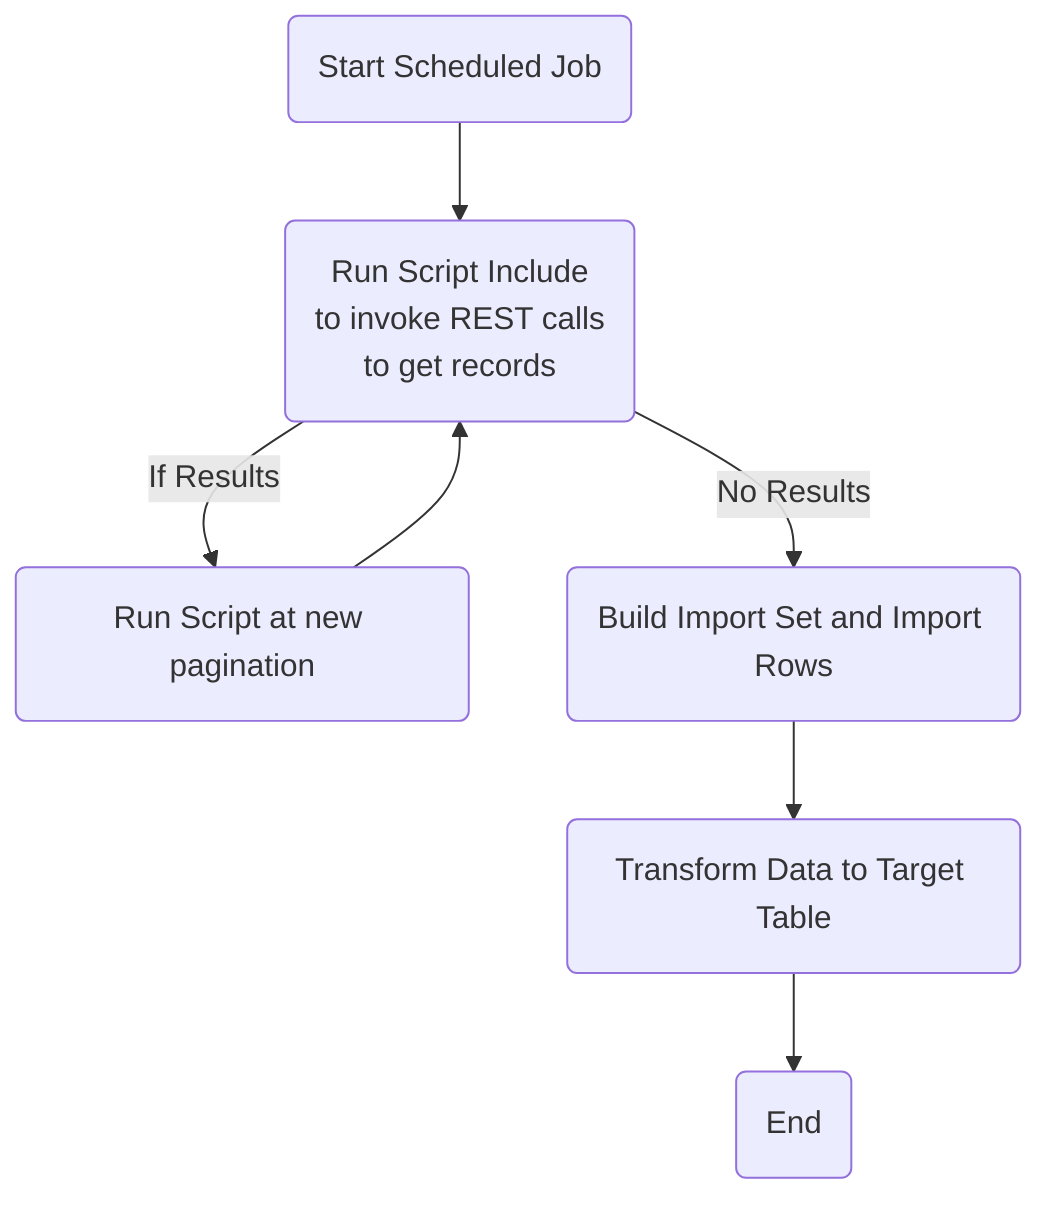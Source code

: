 graph TD
  S0(Start Scheduled Job)
  R1(Run Script Include<br/> to invoke REST calls<br/>to get records)
  R2(Run Script at new pagination)
  I1(Build Import Set and Import Rows)
  T1(Transform Data to Target Table)
  E0(End)
  
  S0-->R1
  R1--If Results-->R2
  R2-->R1
  R1--No Results-->I1
  I1-->T1
  T1-->E0